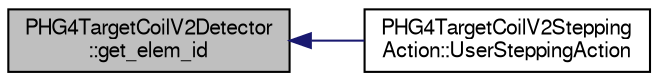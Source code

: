digraph "PHG4TargetCoilV2Detector::get_elem_id"
{
  bgcolor="transparent";
  edge [fontname="FreeSans",fontsize="10",labelfontname="FreeSans",labelfontsize="10"];
  node [fontname="FreeSans",fontsize="10",shape=record];
  rankdir="LR";
  Node1 [label="PHG4TargetCoilV2Detector\l::get_elem_id",height=0.2,width=0.4,color="black", fillcolor="grey75", style="filled" fontcolor="black"];
  Node1 -> Node2 [dir="back",color="midnightblue",fontsize="10",style="solid",fontname="FreeSans"];
  Node2 [label="PHG4TargetCoilV2Stepping\lAction::UserSteppingAction",height=0.2,width=0.4,color="black",URL="$d0/dc8/classPHG4TargetCoilV2SteppingAction.html#a751aa8a428c0b81f6afc2b0d53005e48",tooltip="stepping action "];
}
